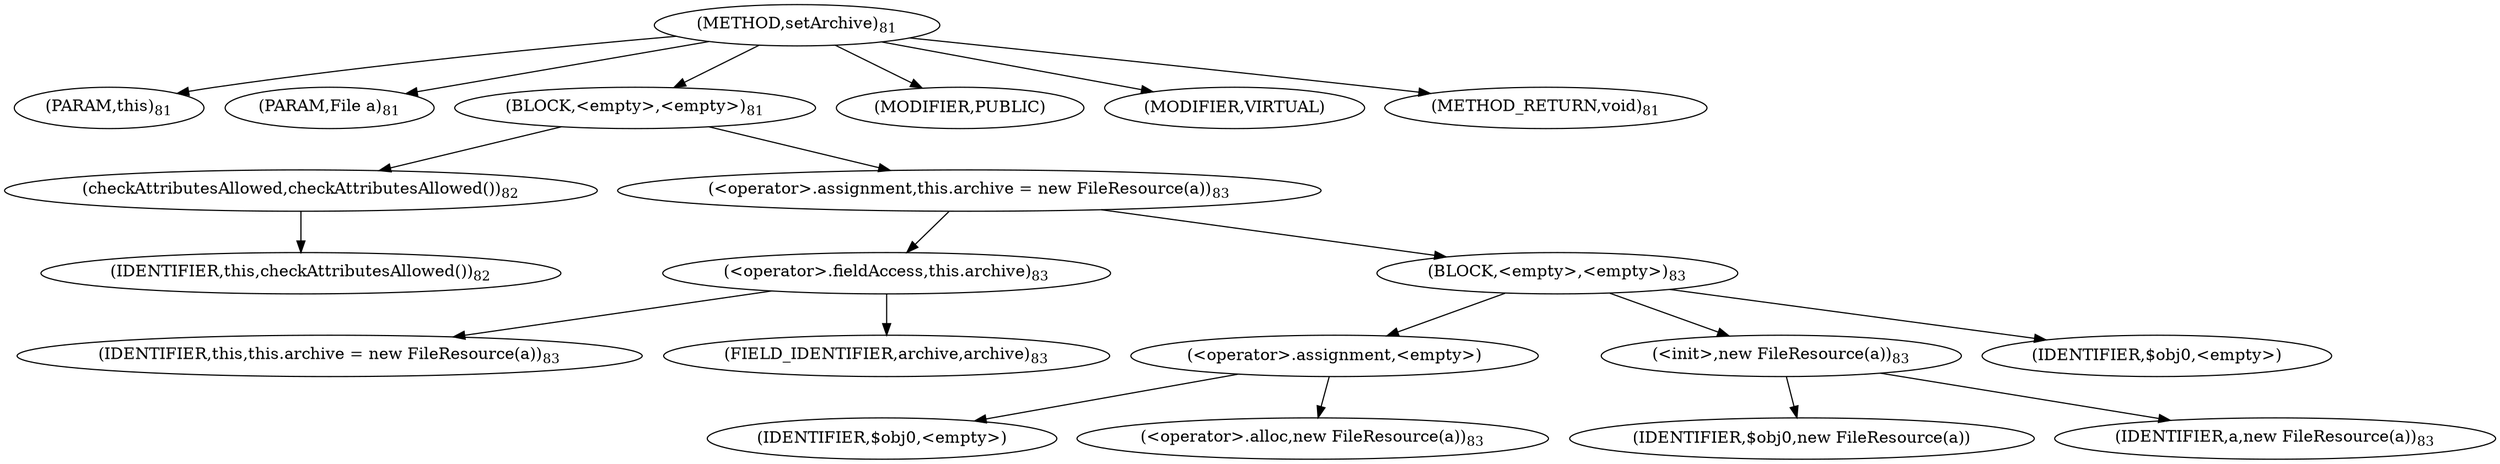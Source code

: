 digraph "setArchive" {  
"179" [label = <(METHOD,setArchive)<SUB>81</SUB>> ]
"10" [label = <(PARAM,this)<SUB>81</SUB>> ]
"180" [label = <(PARAM,File a)<SUB>81</SUB>> ]
"181" [label = <(BLOCK,&lt;empty&gt;,&lt;empty&gt;)<SUB>81</SUB>> ]
"182" [label = <(checkAttributesAllowed,checkAttributesAllowed())<SUB>82</SUB>> ]
"9" [label = <(IDENTIFIER,this,checkAttributesAllowed())<SUB>82</SUB>> ]
"183" [label = <(&lt;operator&gt;.assignment,this.archive = new FileResource(a))<SUB>83</SUB>> ]
"184" [label = <(&lt;operator&gt;.fieldAccess,this.archive)<SUB>83</SUB>> ]
"185" [label = <(IDENTIFIER,this,this.archive = new FileResource(a))<SUB>83</SUB>> ]
"186" [label = <(FIELD_IDENTIFIER,archive,archive)<SUB>83</SUB>> ]
"187" [label = <(BLOCK,&lt;empty&gt;,&lt;empty&gt;)<SUB>83</SUB>> ]
"188" [label = <(&lt;operator&gt;.assignment,&lt;empty&gt;)> ]
"189" [label = <(IDENTIFIER,$obj0,&lt;empty&gt;)> ]
"190" [label = <(&lt;operator&gt;.alloc,new FileResource(a))<SUB>83</SUB>> ]
"191" [label = <(&lt;init&gt;,new FileResource(a))<SUB>83</SUB>> ]
"192" [label = <(IDENTIFIER,$obj0,new FileResource(a))> ]
"193" [label = <(IDENTIFIER,a,new FileResource(a))<SUB>83</SUB>> ]
"194" [label = <(IDENTIFIER,$obj0,&lt;empty&gt;)> ]
"195" [label = <(MODIFIER,PUBLIC)> ]
"196" [label = <(MODIFIER,VIRTUAL)> ]
"197" [label = <(METHOD_RETURN,void)<SUB>81</SUB>> ]
  "179" -> "10" 
  "179" -> "180" 
  "179" -> "181" 
  "179" -> "195" 
  "179" -> "196" 
  "179" -> "197" 
  "181" -> "182" 
  "181" -> "183" 
  "182" -> "9" 
  "183" -> "184" 
  "183" -> "187" 
  "184" -> "185" 
  "184" -> "186" 
  "187" -> "188" 
  "187" -> "191" 
  "187" -> "194" 
  "188" -> "189" 
  "188" -> "190" 
  "191" -> "192" 
  "191" -> "193" 
}
